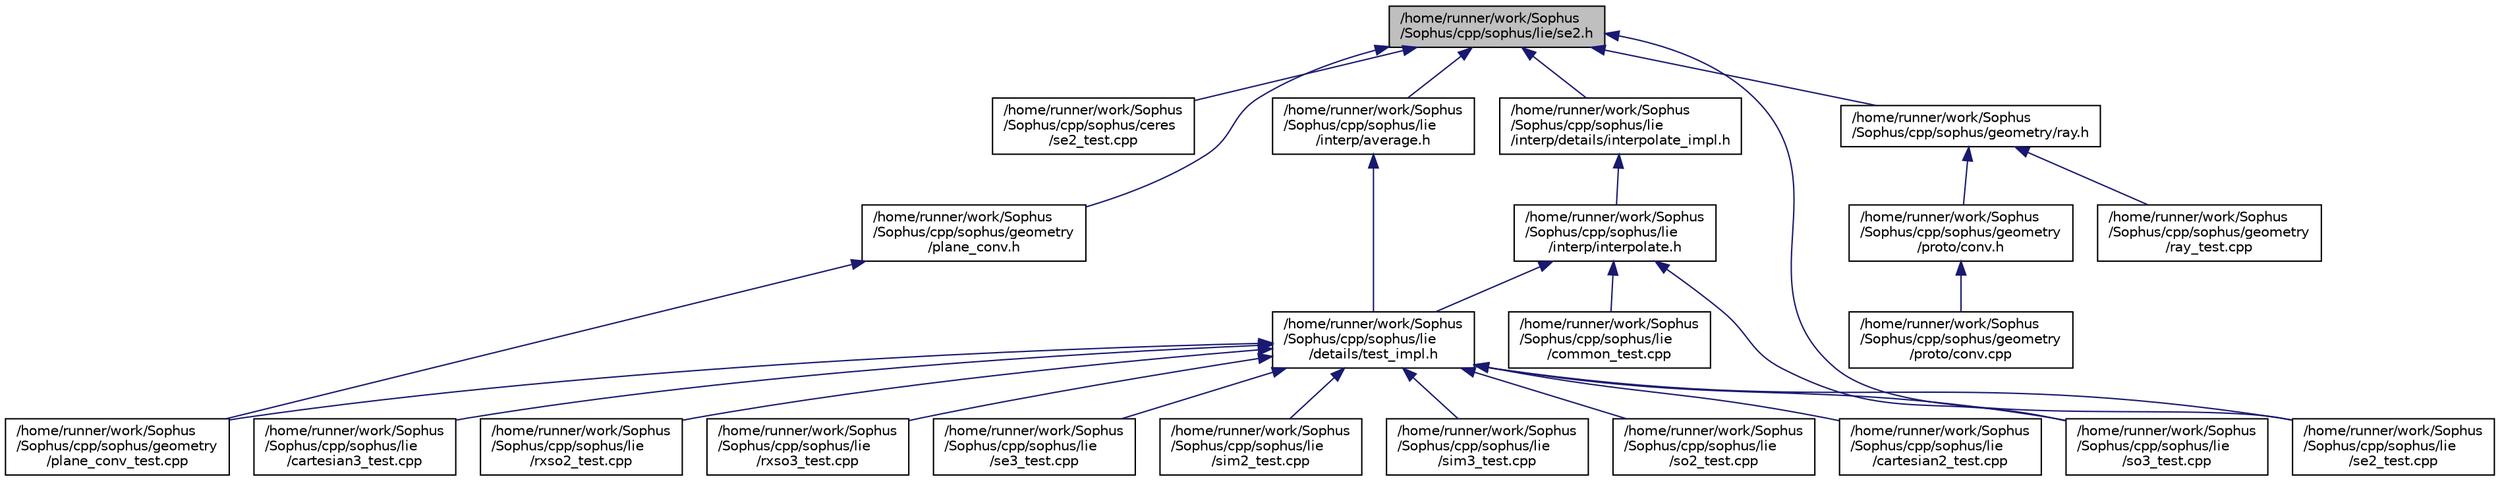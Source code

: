 digraph "/home/runner/work/Sophus/Sophus/cpp/sophus/lie/se2.h"
{
 // LATEX_PDF_SIZE
  edge [fontname="Helvetica",fontsize="10",labelfontname="Helvetica",labelfontsize="10"];
  node [fontname="Helvetica",fontsize="10",shape=record];
  Node1 [label="/home/runner/work/Sophus\l/Sophus/cpp/sophus/lie/se2.h",height=0.2,width=0.4,color="black", fillcolor="grey75", style="filled", fontcolor="black",tooltip=" "];
  Node1 -> Node2 [dir="back",color="midnightblue",fontsize="10",style="solid",fontname="Helvetica"];
  Node2 [label="/home/runner/work/Sophus\l/Sophus/cpp/sophus/ceres\l/se2_test.cpp",height=0.2,width=0.4,color="black", fillcolor="white", style="filled",URL="$ceres_2se2__test_8cpp.html",tooltip=" "];
  Node1 -> Node3 [dir="back",color="midnightblue",fontsize="10",style="solid",fontname="Helvetica"];
  Node3 [label="/home/runner/work/Sophus\l/Sophus/cpp/sophus/geometry\l/plane_conv.h",height=0.2,width=0.4,color="black", fillcolor="white", style="filled",URL="$plane__conv_8h.html",tooltip=" "];
  Node3 -> Node4 [dir="back",color="midnightblue",fontsize="10",style="solid",fontname="Helvetica"];
  Node4 [label="/home/runner/work/Sophus\l/Sophus/cpp/sophus/geometry\l/plane_conv_test.cpp",height=0.2,width=0.4,color="black", fillcolor="white", style="filled",URL="$plane__conv__test_8cpp.html",tooltip=" "];
  Node1 -> Node5 [dir="back",color="midnightblue",fontsize="10",style="solid",fontname="Helvetica"];
  Node5 [label="/home/runner/work/Sophus\l/Sophus/cpp/sophus/geometry/ray.h",height=0.2,width=0.4,color="black", fillcolor="white", style="filled",URL="$ray_8h.html",tooltip=" "];
  Node5 -> Node6 [dir="back",color="midnightblue",fontsize="10",style="solid",fontname="Helvetica"];
  Node6 [label="/home/runner/work/Sophus\l/Sophus/cpp/sophus/geometry\l/proto/conv.h",height=0.2,width=0.4,color="black", fillcolor="white", style="filled",URL="$geometry_2proto_2conv_8h.html",tooltip=" "];
  Node6 -> Node7 [dir="back",color="midnightblue",fontsize="10",style="solid",fontname="Helvetica"];
  Node7 [label="/home/runner/work/Sophus\l/Sophus/cpp/sophus/geometry\l/proto/conv.cpp",height=0.2,width=0.4,color="black", fillcolor="white", style="filled",URL="$geometry_2proto_2conv_8cpp.html",tooltip=" "];
  Node5 -> Node8 [dir="back",color="midnightblue",fontsize="10",style="solid",fontname="Helvetica"];
  Node8 [label="/home/runner/work/Sophus\l/Sophus/cpp/sophus/geometry\l/ray_test.cpp",height=0.2,width=0.4,color="black", fillcolor="white", style="filled",URL="$ray__test_8cpp.html",tooltip=" "];
  Node1 -> Node9 [dir="back",color="midnightblue",fontsize="10",style="solid",fontname="Helvetica"];
  Node9 [label="/home/runner/work/Sophus\l/Sophus/cpp/sophus/lie\l/interp/average.h",height=0.2,width=0.4,color="black", fillcolor="white", style="filled",URL="$average_8h.html",tooltip=" "];
  Node9 -> Node10 [dir="back",color="midnightblue",fontsize="10",style="solid",fontname="Helvetica"];
  Node10 [label="/home/runner/work/Sophus\l/Sophus/cpp/sophus/lie\l/details/test_impl.h",height=0.2,width=0.4,color="black", fillcolor="white", style="filled",URL="$lie_2details_2test__impl_8h.html",tooltip=" "];
  Node10 -> Node4 [dir="back",color="midnightblue",fontsize="10",style="solid",fontname="Helvetica"];
  Node10 -> Node11 [dir="back",color="midnightblue",fontsize="10",style="solid",fontname="Helvetica"];
  Node11 [label="/home/runner/work/Sophus\l/Sophus/cpp/sophus/lie\l/cartesian2_test.cpp",height=0.2,width=0.4,color="black", fillcolor="white", style="filled",URL="$cartesian2__test_8cpp.html",tooltip=" "];
  Node10 -> Node12 [dir="back",color="midnightblue",fontsize="10",style="solid",fontname="Helvetica"];
  Node12 [label="/home/runner/work/Sophus\l/Sophus/cpp/sophus/lie\l/cartesian3_test.cpp",height=0.2,width=0.4,color="black", fillcolor="white", style="filled",URL="$cartesian3__test_8cpp.html",tooltip=" "];
  Node10 -> Node13 [dir="back",color="midnightblue",fontsize="10",style="solid",fontname="Helvetica"];
  Node13 [label="/home/runner/work/Sophus\l/Sophus/cpp/sophus/lie\l/rxso2_test.cpp",height=0.2,width=0.4,color="black", fillcolor="white", style="filled",URL="$lie_2rxso2__test_8cpp.html",tooltip=" "];
  Node10 -> Node14 [dir="back",color="midnightblue",fontsize="10",style="solid",fontname="Helvetica"];
  Node14 [label="/home/runner/work/Sophus\l/Sophus/cpp/sophus/lie\l/rxso3_test.cpp",height=0.2,width=0.4,color="black", fillcolor="white", style="filled",URL="$lie_2rxso3__test_8cpp.html",tooltip=" "];
  Node10 -> Node15 [dir="back",color="midnightblue",fontsize="10",style="solid",fontname="Helvetica"];
  Node15 [label="/home/runner/work/Sophus\l/Sophus/cpp/sophus/lie\l/se2_test.cpp",height=0.2,width=0.4,color="black", fillcolor="white", style="filled",URL="$lie_2se2__test_8cpp.html",tooltip=" "];
  Node10 -> Node16 [dir="back",color="midnightblue",fontsize="10",style="solid",fontname="Helvetica"];
  Node16 [label="/home/runner/work/Sophus\l/Sophus/cpp/sophus/lie\l/se3_test.cpp",height=0.2,width=0.4,color="black", fillcolor="white", style="filled",URL="$lie_2se3__test_8cpp.html",tooltip=" "];
  Node10 -> Node17 [dir="back",color="midnightblue",fontsize="10",style="solid",fontname="Helvetica"];
  Node17 [label="/home/runner/work/Sophus\l/Sophus/cpp/sophus/lie\l/sim2_test.cpp",height=0.2,width=0.4,color="black", fillcolor="white", style="filled",URL="$lie_2sim2__test_8cpp.html",tooltip=" "];
  Node10 -> Node18 [dir="back",color="midnightblue",fontsize="10",style="solid",fontname="Helvetica"];
  Node18 [label="/home/runner/work/Sophus\l/Sophus/cpp/sophus/lie\l/sim3_test.cpp",height=0.2,width=0.4,color="black", fillcolor="white", style="filled",URL="$lie_2sim3__test_8cpp.html",tooltip=" "];
  Node10 -> Node19 [dir="back",color="midnightblue",fontsize="10",style="solid",fontname="Helvetica"];
  Node19 [label="/home/runner/work/Sophus\l/Sophus/cpp/sophus/lie\l/so2_test.cpp",height=0.2,width=0.4,color="black", fillcolor="white", style="filled",URL="$lie_2so2__test_8cpp.html",tooltip=" "];
  Node10 -> Node20 [dir="back",color="midnightblue",fontsize="10",style="solid",fontname="Helvetica"];
  Node20 [label="/home/runner/work/Sophus\l/Sophus/cpp/sophus/lie\l/so3_test.cpp",height=0.2,width=0.4,color="black", fillcolor="white", style="filled",URL="$lie_2so3__test_8cpp.html",tooltip=" "];
  Node1 -> Node21 [dir="back",color="midnightblue",fontsize="10",style="solid",fontname="Helvetica"];
  Node21 [label="/home/runner/work/Sophus\l/Sophus/cpp/sophus/lie\l/interp/details/interpolate_impl.h",height=0.2,width=0.4,color="black", fillcolor="white", style="filled",URL="$interpolate__impl_8h.html",tooltip=" "];
  Node21 -> Node22 [dir="back",color="midnightblue",fontsize="10",style="solid",fontname="Helvetica"];
  Node22 [label="/home/runner/work/Sophus\l/Sophus/cpp/sophus/lie\l/interp/interpolate.h",height=0.2,width=0.4,color="black", fillcolor="white", style="filled",URL="$interpolate_8h.html",tooltip=" "];
  Node22 -> Node23 [dir="back",color="midnightblue",fontsize="10",style="solid",fontname="Helvetica"];
  Node23 [label="/home/runner/work/Sophus\l/Sophus/cpp/sophus/lie\l/common_test.cpp",height=0.2,width=0.4,color="black", fillcolor="white", style="filled",URL="$common__test_8cpp.html",tooltip=" "];
  Node22 -> Node10 [dir="back",color="midnightblue",fontsize="10",style="solid",fontname="Helvetica"];
  Node22 -> Node20 [dir="back",color="midnightblue",fontsize="10",style="solid",fontname="Helvetica"];
  Node1 -> Node15 [dir="back",color="midnightblue",fontsize="10",style="solid",fontname="Helvetica"];
}
